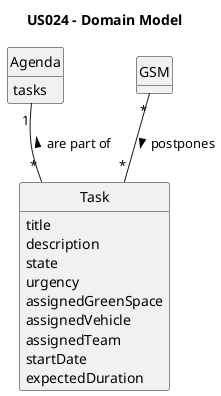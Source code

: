 @startuml
skinparam monochrome true
skinparam packageStyle rectangle
skinparam shadowing false

'left to right direction

skinparam classAttributeIconSize 0

hide circle
hide methods

title US024 - Domain Model

class Agenda{
    tasks
}

class Task{
    title
    description
    state
    urgency
    assignedGreenSpace
    assignedVehicle
    assignedTeam
    startDate
    expectedDuration
}


Task "*" -u- "1" Agenda : "are part of >"
GSM "*" -- "*" Task : "postpones >"
@enduml